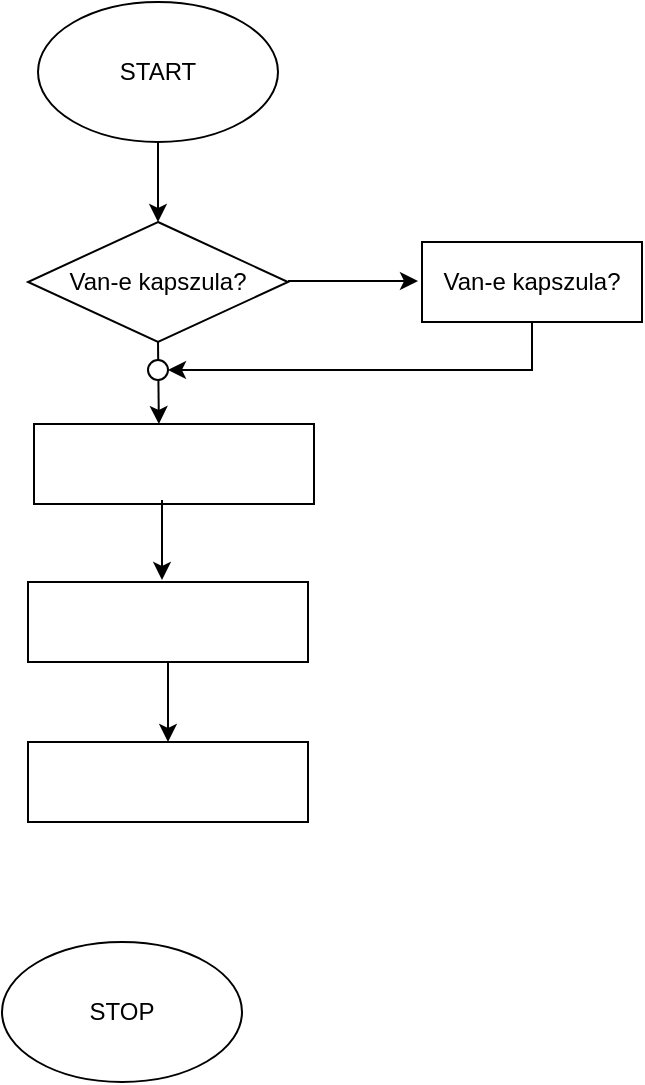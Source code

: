 <mxfile version="24.2.5" type="device">
  <diagram id="C5RBs43oDa-KdzZeNtuy" name="Page-1">
    <mxGraphModel dx="1050" dy="621" grid="1" gridSize="10" guides="1" tooltips="1" connect="1" arrows="1" fold="1" page="1" pageScale="1" pageWidth="827" pageHeight="1169" math="0" shadow="0">
      <root>
        <mxCell id="WIyWlLk6GJQsqaUBKTNV-0" />
        <mxCell id="WIyWlLk6GJQsqaUBKTNV-1" parent="WIyWlLk6GJQsqaUBKTNV-0" />
        <mxCell id="6EwqOUl9h-K7hUrrgeM3-1" value="STOP" style="ellipse;whiteSpace=wrap;html=1;" vertex="1" parent="WIyWlLk6GJQsqaUBKTNV-1">
          <mxGeometry x="320" y="490" width="120" height="70" as="geometry" />
        </mxCell>
        <mxCell id="6EwqOUl9h-K7hUrrgeM3-19" style="edgeStyle=orthogonalEdgeStyle;rounded=0;orthogonalLoop=1;jettySize=auto;html=1;exitX=0.5;exitY=1;exitDx=0;exitDy=0;" edge="1" parent="WIyWlLk6GJQsqaUBKTNV-1" source="6EwqOUl9h-K7hUrrgeM3-2">
          <mxGeometry relative="1" as="geometry">
            <mxPoint x="398" y="130" as="targetPoint" />
          </mxGeometry>
        </mxCell>
        <mxCell id="6EwqOUl9h-K7hUrrgeM3-2" value="START" style="ellipse;whiteSpace=wrap;html=1;" vertex="1" parent="WIyWlLk6GJQsqaUBKTNV-1">
          <mxGeometry x="338" y="20" width="120" height="70" as="geometry" />
        </mxCell>
        <mxCell id="6EwqOUl9h-K7hUrrgeM3-3" value="Van-e kapszula?" style="rhombus;whiteSpace=wrap;html=1;" vertex="1" parent="WIyWlLk6GJQsqaUBKTNV-1">
          <mxGeometry x="333" y="130" width="130" height="60" as="geometry" />
        </mxCell>
        <mxCell id="6EwqOUl9h-K7hUrrgeM3-8" value="" style="rounded=0;whiteSpace=wrap;html=1;" vertex="1" parent="WIyWlLk6GJQsqaUBKTNV-1">
          <mxGeometry x="336" y="231" width="140" height="40" as="geometry" />
        </mxCell>
        <mxCell id="6EwqOUl9h-K7hUrrgeM3-9" value="" style="rounded=0;whiteSpace=wrap;html=1;" vertex="1" parent="WIyWlLk6GJQsqaUBKTNV-1">
          <mxGeometry x="333" y="310" width="140" height="40" as="geometry" />
        </mxCell>
        <mxCell id="6EwqOUl9h-K7hUrrgeM3-10" value="" style="rounded=0;whiteSpace=wrap;html=1;" vertex="1" parent="WIyWlLk6GJQsqaUBKTNV-1">
          <mxGeometry x="333" y="390" width="140" height="40" as="geometry" />
        </mxCell>
        <mxCell id="6EwqOUl9h-K7hUrrgeM3-13" value="Van-e kapszula?" style="rounded=0;whiteSpace=wrap;html=1;" vertex="1" parent="WIyWlLk6GJQsqaUBKTNV-1">
          <mxGeometry x="530" y="140" width="110" height="40" as="geometry" />
        </mxCell>
        <mxCell id="6EwqOUl9h-K7hUrrgeM3-23" value="" style="endArrow=classic;html=1;rounded=0;exitX=0.5;exitY=1;exitDx=0;exitDy=0;entryX=0.446;entryY=0;entryDx=0;entryDy=0;entryPerimeter=0;" edge="1" parent="WIyWlLk6GJQsqaUBKTNV-1" source="6EwqOUl9h-K7hUrrgeM3-3" target="6EwqOUl9h-K7hUrrgeM3-8">
          <mxGeometry width="50" height="50" relative="1" as="geometry">
            <mxPoint x="390" y="350" as="sourcePoint" />
            <mxPoint x="500" y="300" as="targetPoint" />
          </mxGeometry>
        </mxCell>
        <mxCell id="6EwqOUl9h-K7hUrrgeM3-24" value="" style="endArrow=classic;html=1;rounded=0;" edge="1" parent="WIyWlLk6GJQsqaUBKTNV-1">
          <mxGeometry width="50" height="50" relative="1" as="geometry">
            <mxPoint x="400" y="269" as="sourcePoint" />
            <mxPoint x="400" y="309" as="targetPoint" />
          </mxGeometry>
        </mxCell>
        <mxCell id="6EwqOUl9h-K7hUrrgeM3-25" value="" style="endArrow=classic;html=1;rounded=0;exitX=0.5;exitY=1;exitDx=0;exitDy=0;entryX=0.5;entryY=0;entryDx=0;entryDy=0;" edge="1" parent="WIyWlLk6GJQsqaUBKTNV-1" source="6EwqOUl9h-K7hUrrgeM3-9" target="6EwqOUl9h-K7hUrrgeM3-10">
          <mxGeometry width="50" height="50" relative="1" as="geometry">
            <mxPoint x="350" y="350" as="sourcePoint" />
            <mxPoint x="403" y="370" as="targetPoint" />
          </mxGeometry>
        </mxCell>
        <mxCell id="6EwqOUl9h-K7hUrrgeM3-27" value="" style="ellipse;whiteSpace=wrap;html=1;aspect=fixed;" vertex="1" parent="WIyWlLk6GJQsqaUBKTNV-1">
          <mxGeometry x="393" y="199" width="10" height="10" as="geometry" />
        </mxCell>
        <mxCell id="6EwqOUl9h-K7hUrrgeM3-36" value="" style="endArrow=classic;html=1;rounded=0;" edge="1" parent="WIyWlLk6GJQsqaUBKTNV-1">
          <mxGeometry width="50" height="50" relative="1" as="geometry">
            <mxPoint x="463" y="159.5" as="sourcePoint" />
            <mxPoint x="528" y="159.5" as="targetPoint" />
            <Array as="points">
              <mxPoint x="528" y="159.5" />
            </Array>
          </mxGeometry>
        </mxCell>
        <mxCell id="6EwqOUl9h-K7hUrrgeM3-37" value="" style="endArrow=classic;html=1;rounded=0;exitX=0.5;exitY=1;exitDx=0;exitDy=0;entryX=1;entryY=0.5;entryDx=0;entryDy=0;" edge="1" parent="WIyWlLk6GJQsqaUBKTNV-1" source="6EwqOUl9h-K7hUrrgeM3-13" target="6EwqOUl9h-K7hUrrgeM3-27">
          <mxGeometry width="50" height="50" relative="1" as="geometry">
            <mxPoint x="590" y="271" as="sourcePoint" />
            <mxPoint x="410" y="210" as="targetPoint" />
            <Array as="points">
              <mxPoint x="585" y="204" />
            </Array>
          </mxGeometry>
        </mxCell>
      </root>
    </mxGraphModel>
  </diagram>
</mxfile>
